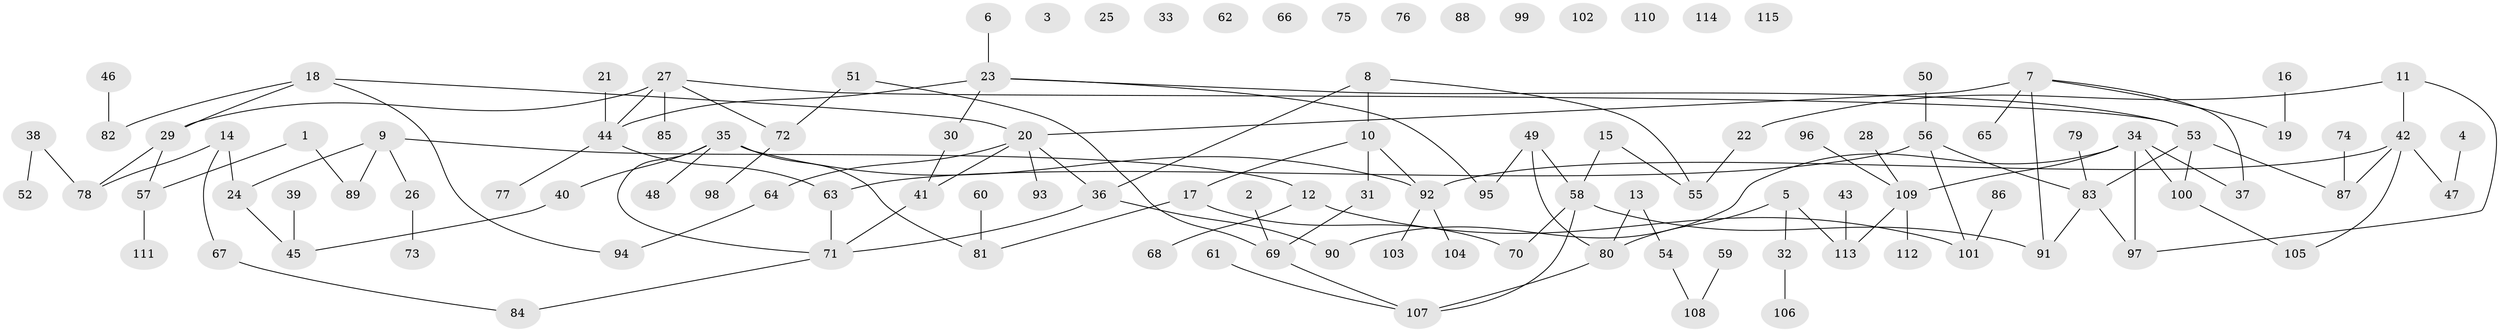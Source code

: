 // Generated by graph-tools (version 1.1) at 2025/33/03/09/25 02:33:35]
// undirected, 115 vertices, 128 edges
graph export_dot {
graph [start="1"]
  node [color=gray90,style=filled];
  1;
  2;
  3;
  4;
  5;
  6;
  7;
  8;
  9;
  10;
  11;
  12;
  13;
  14;
  15;
  16;
  17;
  18;
  19;
  20;
  21;
  22;
  23;
  24;
  25;
  26;
  27;
  28;
  29;
  30;
  31;
  32;
  33;
  34;
  35;
  36;
  37;
  38;
  39;
  40;
  41;
  42;
  43;
  44;
  45;
  46;
  47;
  48;
  49;
  50;
  51;
  52;
  53;
  54;
  55;
  56;
  57;
  58;
  59;
  60;
  61;
  62;
  63;
  64;
  65;
  66;
  67;
  68;
  69;
  70;
  71;
  72;
  73;
  74;
  75;
  76;
  77;
  78;
  79;
  80;
  81;
  82;
  83;
  84;
  85;
  86;
  87;
  88;
  89;
  90;
  91;
  92;
  93;
  94;
  95;
  96;
  97;
  98;
  99;
  100;
  101;
  102;
  103;
  104;
  105;
  106;
  107;
  108;
  109;
  110;
  111;
  112;
  113;
  114;
  115;
  1 -- 57;
  1 -- 89;
  2 -- 69;
  4 -- 47;
  5 -- 32;
  5 -- 80;
  5 -- 113;
  6 -- 23;
  7 -- 19;
  7 -- 20;
  7 -- 37;
  7 -- 65;
  7 -- 91;
  8 -- 10;
  8 -- 36;
  8 -- 55;
  9 -- 12;
  9 -- 24;
  9 -- 26;
  9 -- 89;
  10 -- 17;
  10 -- 31;
  10 -- 92;
  11 -- 22;
  11 -- 42;
  11 -- 97;
  12 -- 68;
  12 -- 101;
  13 -- 54;
  13 -- 80;
  14 -- 24;
  14 -- 67;
  14 -- 78;
  15 -- 55;
  15 -- 58;
  16 -- 19;
  17 -- 70;
  17 -- 81;
  18 -- 20;
  18 -- 29;
  18 -- 82;
  18 -- 94;
  20 -- 36;
  20 -- 41;
  20 -- 64;
  20 -- 93;
  21 -- 44;
  22 -- 55;
  23 -- 30;
  23 -- 44;
  23 -- 53;
  23 -- 95;
  24 -- 45;
  26 -- 73;
  27 -- 29;
  27 -- 44;
  27 -- 53;
  27 -- 72;
  27 -- 85;
  28 -- 109;
  29 -- 57;
  29 -- 78;
  30 -- 41;
  31 -- 69;
  32 -- 106;
  34 -- 37;
  34 -- 90;
  34 -- 97;
  34 -- 100;
  34 -- 109;
  35 -- 40;
  35 -- 48;
  35 -- 71;
  35 -- 81;
  35 -- 92;
  36 -- 71;
  36 -- 90;
  38 -- 52;
  38 -- 78;
  39 -- 45;
  40 -- 45;
  41 -- 71;
  42 -- 47;
  42 -- 87;
  42 -- 92;
  42 -- 105;
  43 -- 113;
  44 -- 63;
  44 -- 77;
  46 -- 82;
  49 -- 58;
  49 -- 80;
  49 -- 95;
  50 -- 56;
  51 -- 69;
  51 -- 72;
  53 -- 83;
  53 -- 87;
  53 -- 100;
  54 -- 108;
  56 -- 63;
  56 -- 83;
  56 -- 101;
  57 -- 111;
  58 -- 70;
  58 -- 91;
  58 -- 107;
  59 -- 108;
  60 -- 81;
  61 -- 107;
  63 -- 71;
  64 -- 94;
  67 -- 84;
  69 -- 107;
  71 -- 84;
  72 -- 98;
  74 -- 87;
  79 -- 83;
  80 -- 107;
  83 -- 91;
  83 -- 97;
  86 -- 101;
  92 -- 103;
  92 -- 104;
  96 -- 109;
  100 -- 105;
  109 -- 112;
  109 -- 113;
}
